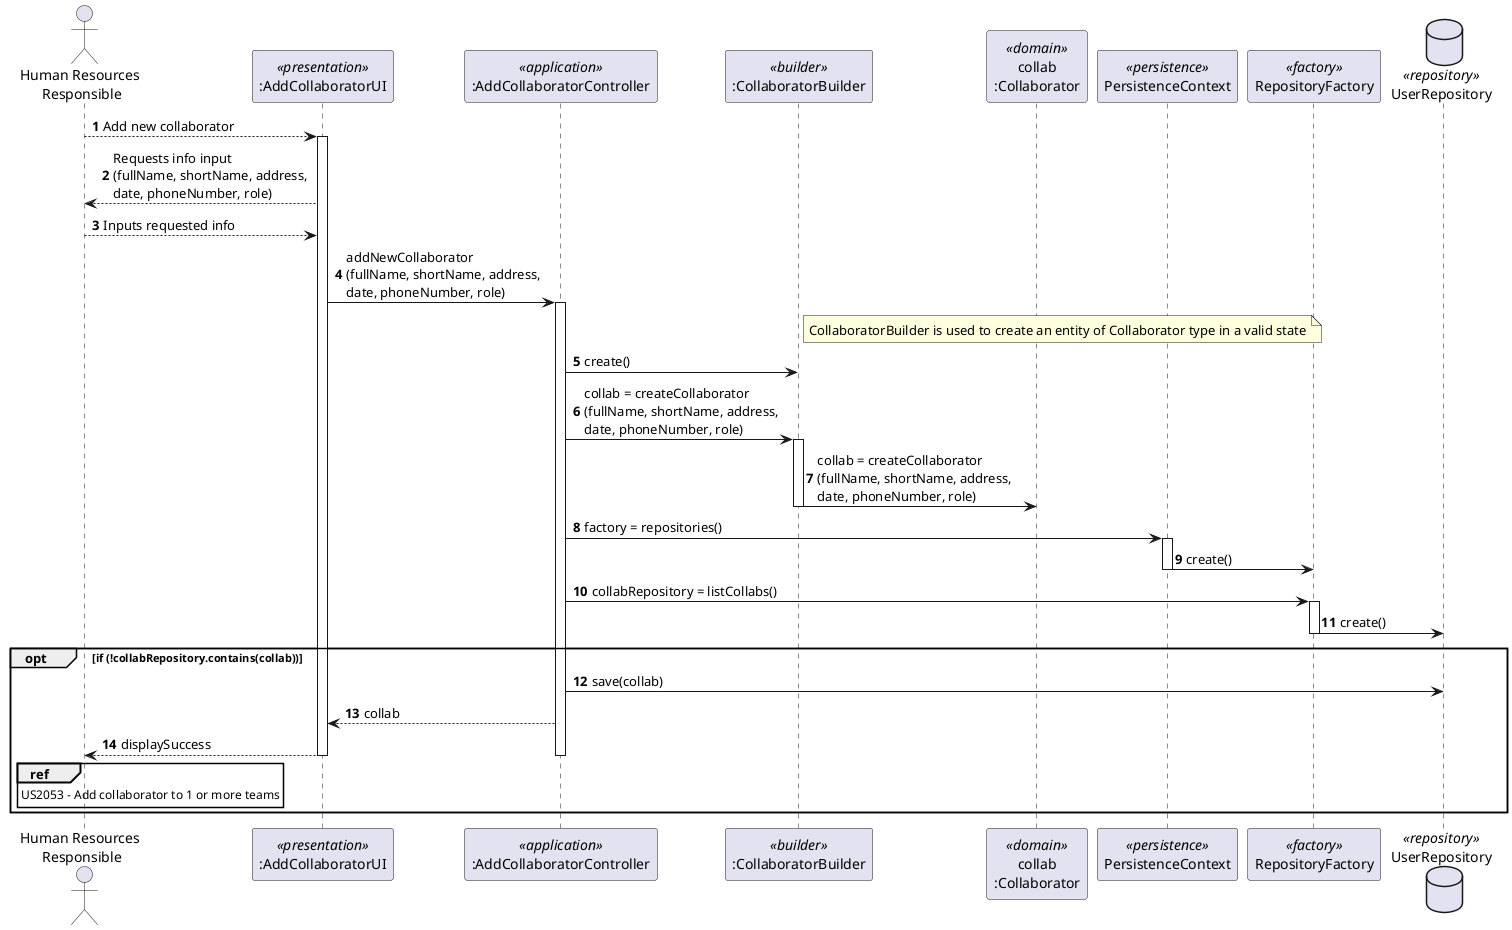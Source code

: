@startuml
autonumber

actor "Human Resources \nResponsible" as HRR
participant ":AddCollaboratorUI" as ADDCOLLABUI <<presentation>>
participant ":AddCollaboratorController" as ADDCOLLABCTRL <<application>>
participant ":CollaboratorBuilder" as COLLABBUILDER <<builder>>
participant "collab\n:Collaborator" as COLLAB <<domain>>
participant PersistenceContext as Persistence <<persistence>>
participant RepositoryFactory as Factory <<factory>>
database UserRepository as Repository <<repository>>


HRR --> ADDCOLLABUI : Add new collaborator
activate ADDCOLLABUI
ADDCOLLABUI --> HRR : Requests info input \n(fullName, shortName, address, \ndate, phoneNumber, role)

HRR --> ADDCOLLABUI : Inputs requested info

ADDCOLLABUI -> ADDCOLLABCTRL : addNewCollaborator\n(fullName, shortName, address, \ndate, phoneNumber, role)
note right of COLLABBUILDER:CollaboratorBuilder is used to create an entity of Collaborator type in a valid state
activate ADDCOLLABCTRL
ADDCOLLABCTRL -> COLLABBUILDER : create()
ADDCOLLABCTRL -> COLLABBUILDER : collab = createCollaborator\n(fullName, shortName, address, \ndate, phoneNumber, role)

activate COLLABBUILDER
COLLABBUILDER -> COLLAB : collab = createCollaborator\n(fullName, shortName, address, \ndate, phoneNumber, role)
deactivate COLLABBUILDER

ADDCOLLABCTRL -> Persistence : factory = repositories()
activate Persistence
Persistence -> Factory : create()
deactivate Persistence

ADDCOLLABCTRL -> Factory : collabRepository = listCollabs()
activate Factory
Factory -> Repository : create()
deactivate Factory

opt if (!collabRepository.contains(collab))
ADDCOLLABCTRL -> Repository : save(collab)

ADDCOLLABCTRL --> ADDCOLLABUI : collab
deactivate COLLABBUILDER

ADDCOLLABUI --> HRR : displaySuccess
deactivate ADDCOLLABCTRL
ref over HRR
US2053 - Add collaborator to 1 or more teams
end ref
deactivate ADDCOLLABUI
end opt

@enduml

